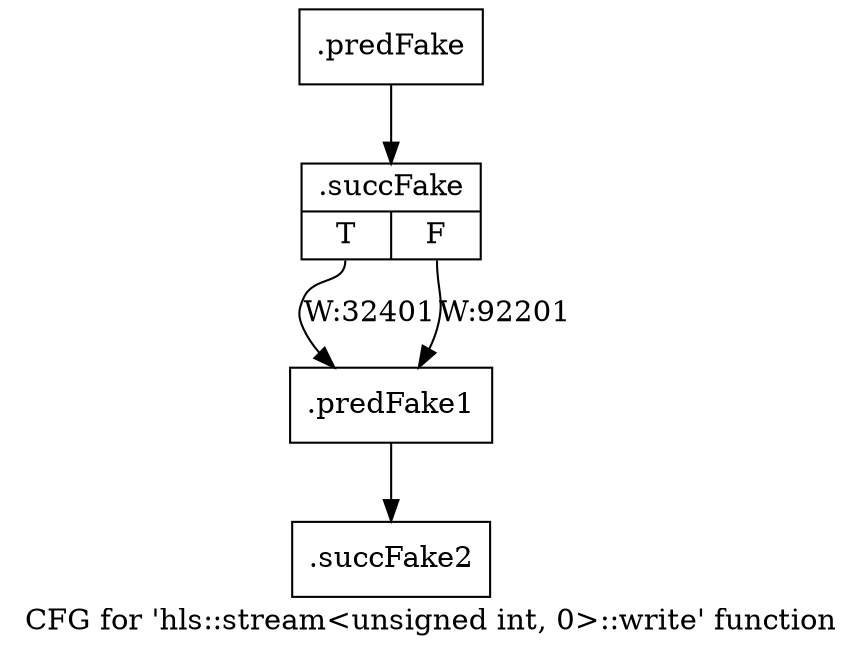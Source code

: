 digraph "CFG for 'hls::stream\<unsigned int, 0\>::write' function" {
	label="CFG for 'hls::stream\<unsigned int, 0\>::write' function";

	Node0x3c2bfb0 [shape=record,filename="",linenumber="",label="{.predFake}"];
	Node0x3c2bfb0 -> Node0x3ccd6c0[ callList="" memoryops="" filename="/usr/vitis/Vitis_HLS/2020.2/include/hls_stream_thread_unsafe.h" execusionnum="124600"];
	Node0x3ccd6c0 [shape=record,filename="/usr/vitis/Vitis_HLS/2020.2/include/hls_stream_thread_unsafe.h",linenumber="259",label="{.succFake|{<s0>T|<s1>F}}"];
	Node0x3ccd6c0:s0 -> Node0x3c2d4c0[label="W:32401" callList="" memoryops="" filename="/usr/vitis/Vitis_HLS/2020.2/include/hls_stream_thread_unsafe.h" execusionnum="32400"];
	Node0x3ccd6c0:s1 -> Node0x3c2d4c0[label="W:92201"];
	Node0x3c2d4c0 [shape=record,filename="/usr/vitis/Vitis_HLS/2020.2/include/hls_stream_thread_unsafe.h",linenumber="262",label="{.predFake1}"];
	Node0x3c2d4c0 -> Node0x3ccd880[ callList="" memoryops="" filename="/usr/vitis/Vitis_HLS/2020.2/include/hls_stream_thread_unsafe.h" execusionnum="124600"];
	Node0x3ccd880 [shape=record,filename="/usr/vitis/Vitis_HLS/2020.2/include/hls_stream_thread_unsafe.h",linenumber="262",label="{.succFake2}"];
}

